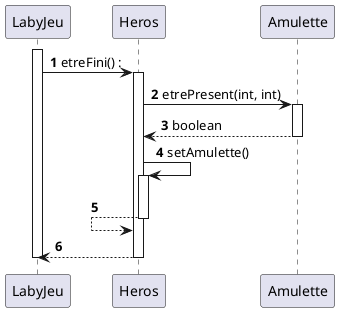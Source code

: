 @startuml
'https://plantuml.com/sequence-diagram

autonumber

Participant "LabyJeu" as labyjeu
Participant "Heros" as heros
Participant "Amulette" as amulette

activate labyjeu
labyjeu ->  heros : etreFini() :

activate heros
heros -> amulette : etrePresent(int, int)

activate amulette
heros <-- amulette : boolean
deactivate amulette
heros -> heros : setAmulette()
activate heros

heros <-- heros
deactivate heros

labyjeu <-- heros

deactivate heros
deactivate labyjeu
@enduml